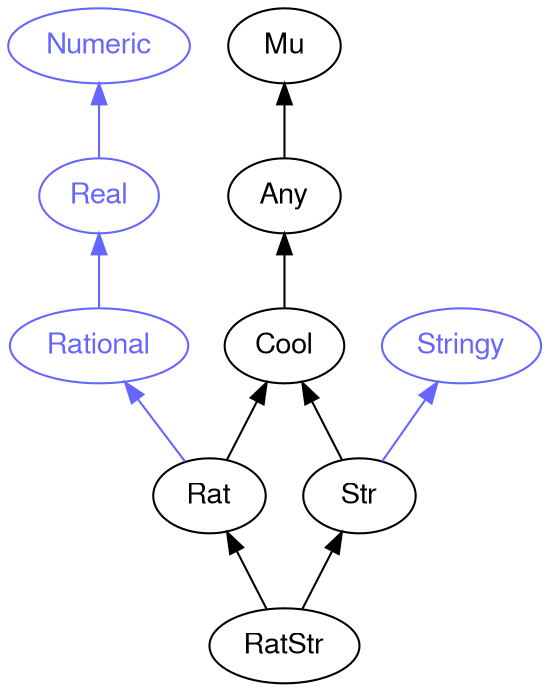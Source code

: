 digraph "perl6-type-graph" {
    rankdir=BT;
    splines=polyline;
    overlap=false; 
    // Types
    "Rat" [color="#000000", fontcolor="#000000", href="/type/Rat", fontname="FreeSans"];
    "Mu" [color="#000000", fontcolor="#000000", href="/type/Mu", fontname="FreeSans"];
    "Any" [color="#000000", fontcolor="#000000", href="/type/Any", fontname="FreeSans"];
    "Cool" [color="#000000", fontcolor="#000000", href="/type/Cool", fontname="FreeSans"];
    "Numeric" [color="#6666FF", fontcolor="#6666FF", href="/type/Numeric", fontname="FreeSans"];
    "Real" [color="#6666FF", fontcolor="#6666FF", href="/type/Real", fontname="FreeSans"];
    "Rational" [color="#6666FF", fontcolor="#6666FF", href="/type/Rational", fontname="FreeSans"];
    "Stringy" [color="#6666FF", fontcolor="#6666FF", href="/type/Stringy", fontname="FreeSans"];
    "Str" [color="#000000", fontcolor="#000000", href="/type/Str", fontname="FreeSans"];
    "RatStr" [color="#000000", fontcolor="#000000", href="/type/RatStr", fontname="FreeSans"];

    // Superclasses
    "Rat" -> "Cool" [color="#000000"];
    "Any" -> "Mu" [color="#000000"];
    "Cool" -> "Any" [color="#000000"];
    "Str" -> "Cool" [color="#000000"];
    "RatStr" -> "Rat" [color="#000000"];
    "RatStr" -> "Str" [color="#000000"];

    // Roles
    "Rat" -> "Rational" [color="#6666FF"];
    "Real" -> "Numeric" [color="#6666FF"];
    "Rational" -> "Real" [color="#6666FF"];
    "Str" -> "Stringy" [color="#6666FF"];
}
